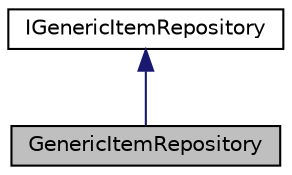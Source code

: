 digraph "GenericItemRepository"
{
  edge [fontname="Helvetica",fontsize="10",labelfontname="Helvetica",labelfontsize="10"];
  node [fontname="Helvetica",fontsize="10",shape=record];
  Node2 [label="GenericItemRepository",height=0.2,width=0.4,color="black", fillcolor="grey75", style="filled", fontcolor="black"];
  Node3 -> Node2 [dir="back",color="midnightblue",fontsize="10",style="solid",fontname="Helvetica"];
  Node3 [label="IGenericItemRepository",height=0.2,width=0.4,color="black", fillcolor="white", style="filled",URL="$interface_i_generic_item_repository.html",tooltip="Developed by: Higor (hcmb); Generic definition of a Item Repository. "];
}
